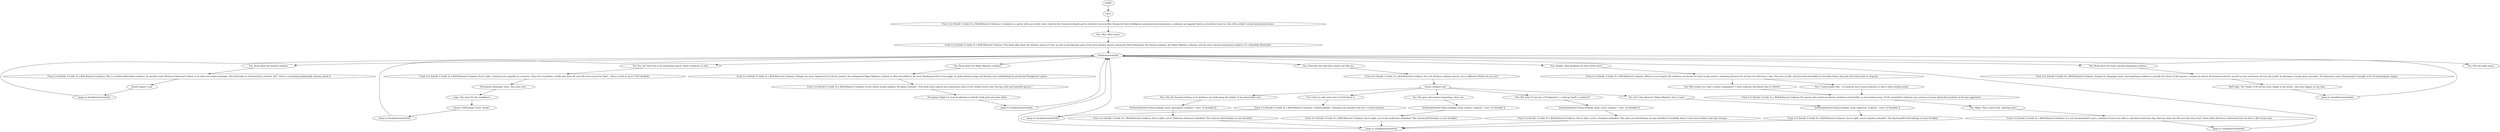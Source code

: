 # INVENTORY / COCKATOO
# From A to Zrieek! Guide to a Well-Behaved Cockatoo. After you have bought it. (Helen)
# ==================================================
digraph G {
	  0 [label="START"];
	  1 [label="input"];
	  2 [label="You: Okay. What more?"];
	  3 [label="You: Honestly, this bird does sound a bit like me..."];
	  4 [label="choose cockatoo hub"];
	  5 [label="Jump to: [readininventoryhub]"];
	  6 [label="You: But what if I am just a *fuckupatoo* -- a fuck-up *and* a cockatoo?!"];
	  7 [label="You: Who would ever want a chatty companion?! I want someone who knows how to *listen*."];
	  8 [label="Inland Empire: Cool."];
	  9 [label="From A to Zrieek! A Guide To a Well-Behaved Cockatoo: You're right, cockatoos are magnificent creatures. They love to perform, cuddle and show off, and will even scream for *fun* -- often as loud as up to *135* decibels!"];
	  10 [label="You: I could handle that... It would be nice to have someone to talk to when feeling lonely."];
	  11 [label="SetVariableValue(\"plaza.working_chose_apocalypse_cockatoo\", true) --[[ Variable[ ]]"];
	  12 [label="You: Read about the most common bang-bang cockatoo."];
	  13 [label="From A to Zrieek! A Guide To a Well-Behaved Cockatoo: In the words of poet-explorer Sir James Fournier: \"Few birds more enliven the monotonous hues of the verdant forest than this big, bold and beautiful species.\""];
	  14 [label="Half Light: The *bang* is for all the scary things in the world... that may happen at any time."];
	  15 [label="SetVariableValue(\"plaza.working_chose_sorry_cockatoo\", true) --[[ Variable[ ]]"];
	  16 [label="You: I have to take some time to think about it."];
	  17 [label="You: [Put the book away.]"];
	  18 [label="You: Read about the funeral cockatoo."];
	  19 [label="Perception (Hearing): Ouch. That must hurt."];
	  20 [label="From A to Zrieek! A Guide To a Well-Behaved Cockatoo: This book talks about the delicate nature of 'toos, as well as introducing some of the most popular species among the bird enthusiasts: the funeral cockatoo, the Major Majestic cockatoo, and the most common bang-bang cockatoo. It's colourfully illustrated."];
	  21 [label="Jump to: [readininventoryhub]"];
	  22 [label="Jump to: [readininventoryhub]"];
	  23 [label="Jump to: [readininventoryhub]"];
	  24 [label="From A to Zrieek! A Guide To a Well-Behaved Cockatoo: Pet owners also report moodiness, loudness and hostility as reoccurring issues. If left unsatisfied cockatoos may scream non-stop, pluck their feathers or become aggressive."];
	  25 [label="From A to Zrieek! A Guide To a Well-Behaved Cockatoo: A cockatoo is a parrot with an erectile crest, found on the Semenine islands and in southern Face-à-la-Mer. Known for their intelligence and general precociousness, cockatoos are popular birds in aviculture; however, they often exhibit various behavioural issues."];
	  26 [label="You: Yes, but there has to be something *great* about cockatoos as well."];
	  27 [label="You: The grey and common bang-bang, that's me."];
	  28 [label="You: Isn't that obvious?! Major Majestic, here I come!"];
	  29 [label="SetVariableValue(\"plaza.working_chose_serious_cockatoo\", true) --[[ Variable[ ]]"];
	  30 [label="From A to Zrieek! A Guide To a Well-Behaved Cockatoo: Perhaps the most *impressive* of all the species, the endangered Major Majestic cockatoo is often described as the most flamboyant bird in the jungle, its pink-coloured wings and flowing crest embellishing its proud and *bumptious* nature."];
	  31 [label="From A to Zrieek! A Guide To a Well-Behaved Cockatoo: Despite its *banging* name, the bang-bang cockatoo is actually the shyest of the species. Common in almost all Semenese forests, as well as zoos and homes all over the world, its plumage is mainly grey and white. The Semenese name *bang-bang* is thought to be of onomatopoeic origins."];
	  32 [label="Jump to: [readininventoryhub]"];
	  33 [label="Perception (Sight): It must be glorious to behold. Dark pink and snow white."];
	  35 [label="From A to Zrieek! A Guide To a Well-Behaved Cockatoo: Yes, but all those cockatoo species are so different! Which one are you?"];
	  36 [label="From A to Zrieek! A Guide To a Well-Behaved Cockatoo: You're right, you're majesty embodied. This big beautiful bird belongs on your heraldry!"];
	  37 [label="Jump to: [readininventoryhub]"];
	  38 [label="Drama: Performing? Yesss, birdie!"];
	  39 [label="You: Read about the Major Majestic cockatoo."];
	  40 [label="Logic: Not great for the neighbours."];
	  41 [label="From A to Zrieek! A Guide To a Well-Behaved Cockatoo: It is not recommended to get a cockatoo if you're not able to cook them food every day. And give them the full care that they need. These birds will never understand that you have a life of your own."];
	  42 [label="From A to Zrieek! A Guide To a Well-Behaved Cockatoo: Understandable. Choosing your heraldic bird isn't a trivial question."];
	  43 [label="From A to Zrieek! A Guide To a Well-Behaved Cockatoo: You're right, you're *Psittacus funereus* embodied. This ominous bird belongs on your heraldry!"];
	  44 [label="From A to Zrieek! A Guide To a Well-Behaved Cockatoo: You're right, you're the mediocrity embodied. This unsung bird belongs on your heraldry!"];
	  45 [label="From A to Zrieek! A Guide To a Well-Behaved Cockatoo: This is a yellow-tailed black cockatoo. Its specific name *Psittacus funereus* relates to its dark and sombre plumage. This bird looks as if dressed for a funeral, 24/7. There is something indisputably ominous about it."];
	  46 [label="Jump to: [readininventoryhub]"];
	  47 [label="readininventoryhub"];
	  48 [label="You: Alright, what problems do these birds have?"];
	  49 [label="From A to Zrieek! A Guide To a Well-Behaved Cockatoo: Where to even begin? All cockatoos are known for their needy natures, requiring attention for at least two full hours a day. They love to talk, and have been described as 'loveable clowns who just don't know how to wrap up'."];
	  50 [label="SetVariableValue(\"plaza.working_chose_superstar_cockatoo\", true) --[[ Variable[ ]]"];
	  51 [label="You: Only the funeral cockatoo in its darkness can truly grasp the depths of my doom-laden soul."];
	  52 [label="From A to Zrieek! A Guide To a Well-Behaved Cockatoo: You're right, you're a fuckatoo embodied. This sorry-ass bird belongs on your heraldry! It probably doesn't even have feathers and only screams."];
	  53 [label="You: Right. That's pretty bad. Anything else?"];
	  0 -> 1
	  1 -> 25
	  2 -> 20
	  3 -> 35
	  4 -> 6
	  4 -> 16
	  4 -> 51
	  4 -> 27
	  4 -> 28
	  5 -> 47
	  6 -> 15
	  7 -> 24
	  8 -> 5
	  9 -> 19
	  10 -> 24
	  11 -> 43
	  12 -> 31
	  13 -> 33
	  14 -> 37
	  15 -> 52
	  16 -> 42
	  18 -> 45
	  19 -> 40
	  20 -> 47
	  21 -> 47
	  22 -> 47
	  23 -> 47
	  24 -> 53
	  25 -> 2
	  26 -> 9
	  27 -> 29
	  28 -> 50
	  29 -> 44
	  30 -> 13
	  31 -> 14
	  32 -> 47
	  33 -> 22
	  35 -> 4
	  36 -> 46
	  37 -> 47
	  38 -> 21
	  39 -> 30
	  40 -> 38
	  41 -> 32
	  42 -> 23
	  43 -> 46
	  44 -> 46
	  45 -> 8
	  46 -> 47
	  47 -> 3
	  47 -> 39
	  47 -> 12
	  47 -> 48
	  47 -> 17
	  47 -> 18
	  47 -> 26
	  48 -> 49
	  49 -> 10
	  49 -> 7
	  50 -> 36
	  51 -> 11
	  52 -> 46
	  53 -> 41
}

